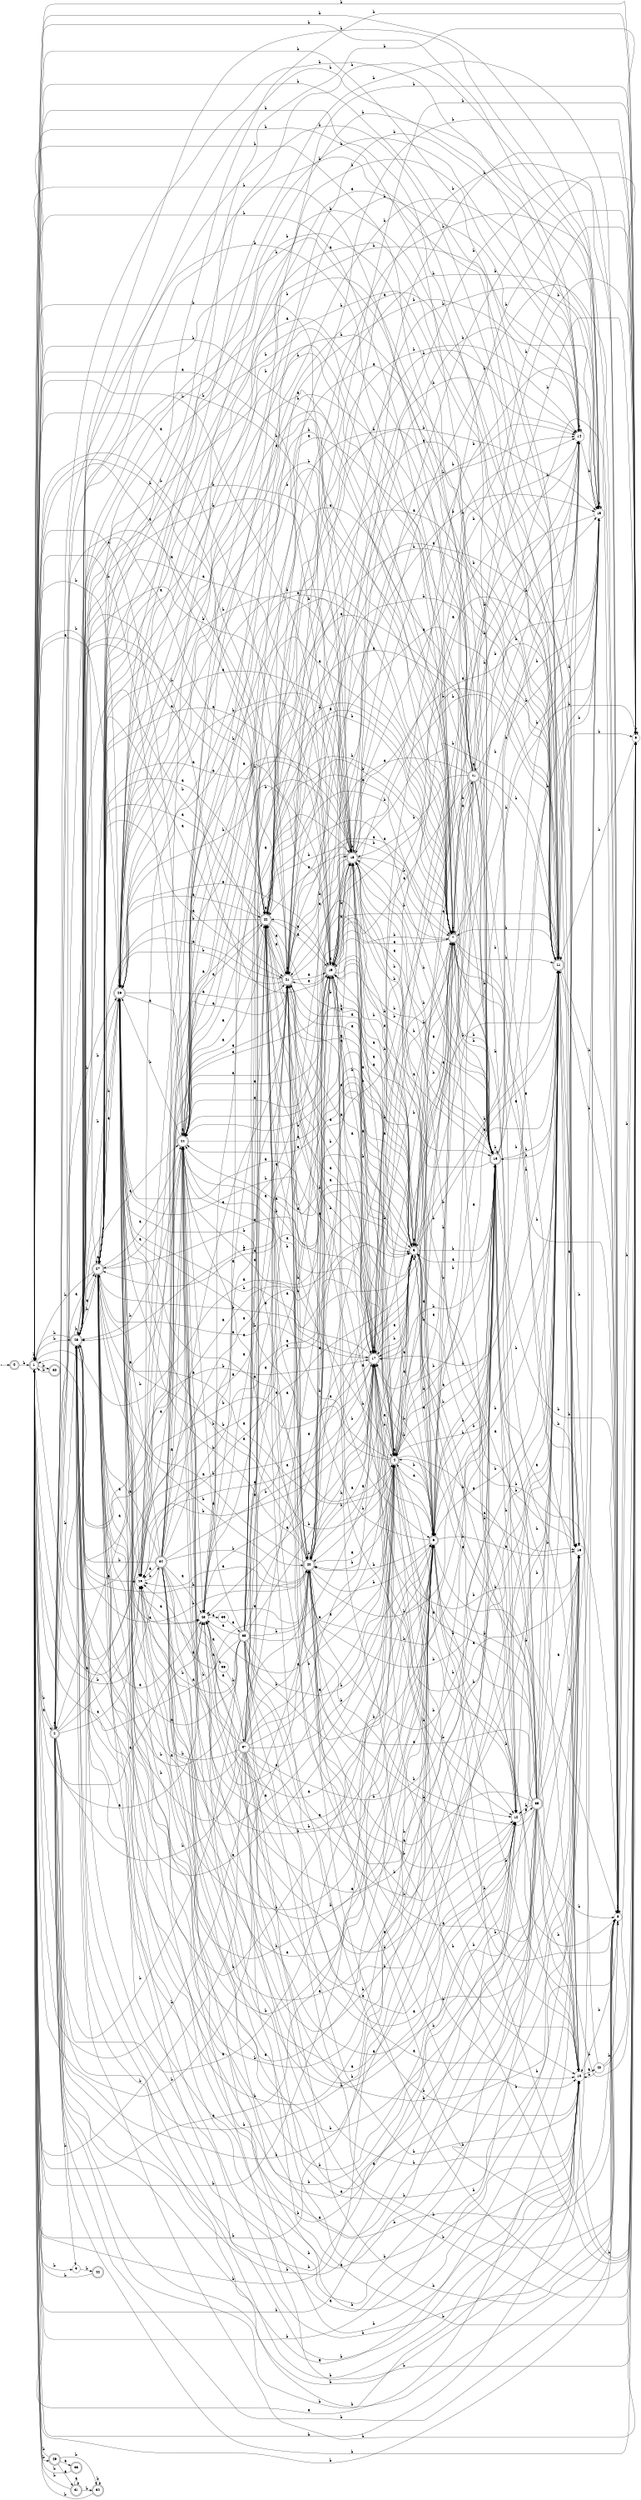 digraph finite_state_machine {
rankdir=LR;
size="20,20";
node [shape = point]; "dummy0"
node [shape = doublecircle]; "0";"dummy0" -> "0";
node [shape = doublecircle]; "1";node [shape = doublecircle]; "2";node [shape = circle]; "3";
node [shape = doublecircle]; "4";node [shape = doublecircle]; "5";node [shape = doublecircle]; "6";node [shape = doublecircle]; "7";node [shape = circle]; "8";
node [shape = circle]; "9";
node [shape = circle]; "10";
node [shape = doublecircle]; "11";node [shape = circle]; "12";
node [shape = doublecircle]; "13";node [shape = circle]; "14";
node [shape = circle]; "15";
node [shape = circle]; "16";
node [shape = doublecircle]; "17";node [shape = doublecircle]; "18";node [shape = doublecircle]; "19";node [shape = doublecircle]; "20";node [shape = doublecircle]; "21";node [shape = doublecircle]; "22";node [shape = circle]; "23";
node [shape = doublecircle]; "24";node [shape = circle]; "25";
node [shape = doublecircle]; "26";node [shape = doublecircle]; "27";node [shape = doublecircle]; "28";node [shape = doublecircle]; "29";node [shape = doublecircle]; "30";node [shape = doublecircle]; "31";node [shape = doublecircle]; "32";node [shape = doublecircle]; "33";node [shape = doublecircle]; "34";node [shape = circle]; "35";
node [shape = circle]; "36";
node [shape = doublecircle]; "37";node [shape = doublecircle]; "38";node [shape = doublecircle]; "39";node [shape = circle]; "40";
node [shape = doublecircle]; "41";node [shape = doublecircle]; "42";"0" -> "1" [label = "b"];
 "1" -> "1" [label = "b"];
 "1" -> "3" [label = "b"];
 "1" -> "6" [label = "b"];
 "1" -> "7" [label = "b"];
 "1" -> "8" [label = "b"];
 "1" -> "9" [label = "b"];
 "1" -> "10" [label = "b"];
 "1" -> "11" [label = "b"];
 "1" -> "12" [label = "b"];
 "1" -> "13" [label = "b"];
 "1" -> "14" [label = "b"];
 "1" -> "15" [label = "b"];
 "1" -> "17" [label = "b"];
 "1" -> "18" [label = "b"];
 "1" -> "20" [label = "b"];
 "1" -> "26" [label = "b"];
 "1" -> "28" [label = "b"];
 "1" -> "29" [label = "b"];
 "1" -> "30" [label = "b"];
 "1" -> "2" [label = "a"];
 "1" -> "4" [label = "a"];
 "1" -> "5" [label = "a"];
 "1" -> "16" [label = "a"];
 "1" -> "19" [label = "a"];
 "1" -> "21" [label = "a"];
 "1" -> "22" [label = "a"];
 "1" -> "23" [label = "a"];
 "1" -> "24" [label = "a"];
 "1" -> "25" [label = "a"];
 "1" -> "27" [label = "a"];
 "30" -> "1" [label = "b"];
 "29" -> "33" [label = "a"];
 "29" -> "31" [label = "a"];
 "29" -> "32" [label = "b"];
 "29" -> "1" [label = "b"];
 "33" -> "1" [label = "b"];
 "32" -> "32" [label = "b"];
 "32" -> "1" [label = "b"];
 "31" -> "31" [label = "a"];
 "31" -> "32" [label = "b"];
 "31" -> "1" [label = "b"];
 "28" -> "1" [label = "b"];
 "28" -> "6" [label = "b"];
 "28" -> "7" [label = "b"];
 "28" -> "8" [label = "b"];
 "28" -> "9" [label = "b"];
 "28" -> "10" [label = "b"];
 "28" -> "11" [label = "b"];
 "28" -> "12" [label = "b"];
 "28" -> "13" [label = "b"];
 "28" -> "14" [label = "b"];
 "28" -> "15" [label = "b"];
 "28" -> "17" [label = "b"];
 "28" -> "18" [label = "b"];
 "28" -> "20" [label = "b"];
 "28" -> "26" [label = "b"];
 "28" -> "28" [label = "b"];
 "28" -> "4" [label = "a"];
 "28" -> "5" [label = "a"];
 "28" -> "16" [label = "a"];
 "28" -> "19" [label = "a"];
 "28" -> "21" [label = "a"];
 "28" -> "22" [label = "a"];
 "28" -> "23" [label = "a"];
 "28" -> "24" [label = "a"];
 "28" -> "25" [label = "a"];
 "28" -> "27" [label = "a"];
 "27" -> "4" [label = "a"];
 "27" -> "5" [label = "a"];
 "27" -> "16" [label = "a"];
 "27" -> "19" [label = "a"];
 "27" -> "21" [label = "a"];
 "27" -> "22" [label = "a"];
 "27" -> "23" [label = "a"];
 "27" -> "24" [label = "a"];
 "27" -> "25" [label = "a"];
 "27" -> "27" [label = "a"];
 "27" -> "1" [label = "b"];
 "27" -> "6" [label = "b"];
 "27" -> "7" [label = "b"];
 "27" -> "8" [label = "b"];
 "27" -> "9" [label = "b"];
 "27" -> "10" [label = "b"];
 "27" -> "11" [label = "b"];
 "27" -> "12" [label = "b"];
 "27" -> "13" [label = "b"];
 "27" -> "14" [label = "b"];
 "27" -> "15" [label = "b"];
 "27" -> "17" [label = "b"];
 "27" -> "18" [label = "b"];
 "27" -> "20" [label = "b"];
 "27" -> "26" [label = "b"];
 "27" -> "28" [label = "b"];
 "26" -> "1" [label = "b"];
 "26" -> "6" [label = "b"];
 "26" -> "7" [label = "b"];
 "26" -> "8" [label = "b"];
 "26" -> "9" [label = "b"];
 "26" -> "10" [label = "b"];
 "26" -> "11" [label = "b"];
 "26" -> "12" [label = "b"];
 "26" -> "13" [label = "b"];
 "26" -> "14" [label = "b"];
 "26" -> "15" [label = "b"];
 "26" -> "17" [label = "b"];
 "26" -> "18" [label = "b"];
 "26" -> "20" [label = "b"];
 "26" -> "26" [label = "b"];
 "26" -> "28" [label = "b"];
 "26" -> "4" [label = "a"];
 "26" -> "5" [label = "a"];
 "26" -> "16" [label = "a"];
 "26" -> "19" [label = "a"];
 "26" -> "21" [label = "a"];
 "26" -> "22" [label = "a"];
 "26" -> "23" [label = "a"];
 "26" -> "24" [label = "a"];
 "26" -> "25" [label = "a"];
 "26" -> "27" [label = "a"];
 "25" -> "34" [label = "b"];
 "34" -> "4" [label = "a"];
 "34" -> "5" [label = "a"];
 "34" -> "16" [label = "a"];
 "34" -> "19" [label = "a"];
 "34" -> "21" [label = "a"];
 "34" -> "22" [label = "a"];
 "34" -> "23" [label = "a"];
 "34" -> "24" [label = "a"];
 "34" -> "25" [label = "a"];
 "34" -> "27" [label = "a"];
 "34" -> "1" [label = "b"];
 "34" -> "6" [label = "b"];
 "34" -> "7" [label = "b"];
 "34" -> "8" [label = "b"];
 "34" -> "9" [label = "b"];
 "34" -> "10" [label = "b"];
 "34" -> "11" [label = "b"];
 "34" -> "12" [label = "b"];
 "34" -> "13" [label = "b"];
 "34" -> "14" [label = "b"];
 "34" -> "15" [label = "b"];
 "34" -> "17" [label = "b"];
 "34" -> "18" [label = "b"];
 "34" -> "20" [label = "b"];
 "34" -> "26" [label = "b"];
 "34" -> "28" [label = "b"];
 "24" -> "4" [label = "a"];
 "24" -> "5" [label = "a"];
 "24" -> "16" [label = "a"];
 "24" -> "19" [label = "a"];
 "24" -> "21" [label = "a"];
 "24" -> "22" [label = "a"];
 "24" -> "23" [label = "a"];
 "24" -> "24" [label = "a"];
 "24" -> "25" [label = "a"];
 "24" -> "27" [label = "a"];
 "24" -> "1" [label = "b"];
 "24" -> "6" [label = "b"];
 "24" -> "7" [label = "b"];
 "24" -> "8" [label = "b"];
 "24" -> "9" [label = "b"];
 "24" -> "10" [label = "b"];
 "24" -> "11" [label = "b"];
 "24" -> "12" [label = "b"];
 "24" -> "13" [label = "b"];
 "24" -> "14" [label = "b"];
 "24" -> "15" [label = "b"];
 "24" -> "17" [label = "b"];
 "24" -> "18" [label = "b"];
 "24" -> "20" [label = "b"];
 "24" -> "26" [label = "b"];
 "24" -> "28" [label = "b"];
 "23" -> "35" [label = "a"];
 "23" -> "36" [label = "a"];
 "36" -> "37" [label = "b"];
 "37" -> "4" [label = "a"];
 "37" -> "5" [label = "a"];
 "37" -> "16" [label = "a"];
 "37" -> "19" [label = "a"];
 "37" -> "21" [label = "a"];
 "37" -> "22" [label = "a"];
 "37" -> "23" [label = "a"];
 "37" -> "24" [label = "a"];
 "37" -> "25" [label = "a"];
 "37" -> "27" [label = "a"];
 "37" -> "1" [label = "b"];
 "37" -> "6" [label = "b"];
 "37" -> "7" [label = "b"];
 "37" -> "8" [label = "b"];
 "37" -> "9" [label = "b"];
 "37" -> "10" [label = "b"];
 "37" -> "11" [label = "b"];
 "37" -> "12" [label = "b"];
 "37" -> "13" [label = "b"];
 "37" -> "14" [label = "b"];
 "37" -> "15" [label = "b"];
 "37" -> "17" [label = "b"];
 "37" -> "18" [label = "b"];
 "37" -> "20" [label = "b"];
 "37" -> "26" [label = "b"];
 "37" -> "28" [label = "b"];
 "35" -> "38" [label = "a"];
 "38" -> "4" [label = "a"];
 "38" -> "5" [label = "a"];
 "38" -> "16" [label = "a"];
 "38" -> "19" [label = "a"];
 "38" -> "21" [label = "a"];
 "38" -> "22" [label = "a"];
 "38" -> "23" [label = "a"];
 "38" -> "24" [label = "a"];
 "38" -> "25" [label = "a"];
 "38" -> "27" [label = "a"];
 "38" -> "1" [label = "b"];
 "38" -> "6" [label = "b"];
 "38" -> "7" [label = "b"];
 "38" -> "8" [label = "b"];
 "38" -> "9" [label = "b"];
 "38" -> "10" [label = "b"];
 "38" -> "11" [label = "b"];
 "38" -> "12" [label = "b"];
 "38" -> "13" [label = "b"];
 "38" -> "14" [label = "b"];
 "38" -> "15" [label = "b"];
 "38" -> "17" [label = "b"];
 "38" -> "18" [label = "b"];
 "38" -> "20" [label = "b"];
 "38" -> "26" [label = "b"];
 "38" -> "28" [label = "b"];
 "22" -> "4" [label = "a"];
 "22" -> "5" [label = "a"];
 "22" -> "16" [label = "a"];
 "22" -> "19" [label = "a"];
 "22" -> "21" [label = "a"];
 "22" -> "22" [label = "a"];
 "22" -> "23" [label = "a"];
 "22" -> "24" [label = "a"];
 "22" -> "25" [label = "a"];
 "22" -> "27" [label = "a"];
 "22" -> "1" [label = "b"];
 "22" -> "6" [label = "b"];
 "22" -> "7" [label = "b"];
 "22" -> "8" [label = "b"];
 "22" -> "9" [label = "b"];
 "22" -> "10" [label = "b"];
 "22" -> "11" [label = "b"];
 "22" -> "12" [label = "b"];
 "22" -> "13" [label = "b"];
 "22" -> "14" [label = "b"];
 "22" -> "15" [label = "b"];
 "22" -> "17" [label = "b"];
 "22" -> "18" [label = "b"];
 "22" -> "20" [label = "b"];
 "22" -> "26" [label = "b"];
 "22" -> "28" [label = "b"];
 "21" -> "4" [label = "a"];
 "21" -> "5" [label = "a"];
 "21" -> "16" [label = "a"];
 "21" -> "19" [label = "a"];
 "21" -> "21" [label = "a"];
 "21" -> "22" [label = "a"];
 "21" -> "23" [label = "a"];
 "21" -> "24" [label = "a"];
 "21" -> "25" [label = "a"];
 "21" -> "27" [label = "a"];
 "21" -> "1" [label = "b"];
 "21" -> "6" [label = "b"];
 "21" -> "7" [label = "b"];
 "21" -> "8" [label = "b"];
 "21" -> "9" [label = "b"];
 "21" -> "10" [label = "b"];
 "21" -> "11" [label = "b"];
 "21" -> "12" [label = "b"];
 "21" -> "13" [label = "b"];
 "21" -> "14" [label = "b"];
 "21" -> "15" [label = "b"];
 "21" -> "17" [label = "b"];
 "21" -> "18" [label = "b"];
 "21" -> "20" [label = "b"];
 "21" -> "26" [label = "b"];
 "21" -> "28" [label = "b"];
 "20" -> "1" [label = "b"];
 "20" -> "6" [label = "b"];
 "20" -> "7" [label = "b"];
 "20" -> "8" [label = "b"];
 "20" -> "9" [label = "b"];
 "20" -> "10" [label = "b"];
 "20" -> "11" [label = "b"];
 "20" -> "12" [label = "b"];
 "20" -> "13" [label = "b"];
 "20" -> "14" [label = "b"];
 "20" -> "15" [label = "b"];
 "20" -> "17" [label = "b"];
 "20" -> "18" [label = "b"];
 "20" -> "20" [label = "b"];
 "20" -> "26" [label = "b"];
 "20" -> "28" [label = "b"];
 "20" -> "4" [label = "a"];
 "20" -> "5" [label = "a"];
 "20" -> "16" [label = "a"];
 "20" -> "19" [label = "a"];
 "20" -> "21" [label = "a"];
 "20" -> "22" [label = "a"];
 "20" -> "23" [label = "a"];
 "20" -> "24" [label = "a"];
 "20" -> "25" [label = "a"];
 "20" -> "27" [label = "a"];
 "19" -> "4" [label = "a"];
 "19" -> "5" [label = "a"];
 "19" -> "16" [label = "a"];
 "19" -> "19" [label = "a"];
 "19" -> "21" [label = "a"];
 "19" -> "22" [label = "a"];
 "19" -> "23" [label = "a"];
 "19" -> "24" [label = "a"];
 "19" -> "25" [label = "a"];
 "19" -> "27" [label = "a"];
 "19" -> "1" [label = "b"];
 "19" -> "6" [label = "b"];
 "19" -> "7" [label = "b"];
 "19" -> "8" [label = "b"];
 "19" -> "9" [label = "b"];
 "19" -> "10" [label = "b"];
 "19" -> "11" [label = "b"];
 "19" -> "12" [label = "b"];
 "19" -> "13" [label = "b"];
 "19" -> "14" [label = "b"];
 "19" -> "15" [label = "b"];
 "19" -> "17" [label = "b"];
 "19" -> "18" [label = "b"];
 "19" -> "20" [label = "b"];
 "19" -> "26" [label = "b"];
 "19" -> "28" [label = "b"];
 "18" -> "1" [label = "b"];
 "18" -> "6" [label = "b"];
 "18" -> "7" [label = "b"];
 "18" -> "8" [label = "b"];
 "18" -> "9" [label = "b"];
 "18" -> "10" [label = "b"];
 "18" -> "11" [label = "b"];
 "18" -> "12" [label = "b"];
 "18" -> "13" [label = "b"];
 "18" -> "14" [label = "b"];
 "18" -> "15" [label = "b"];
 "18" -> "17" [label = "b"];
 "18" -> "18" [label = "b"];
 "18" -> "20" [label = "b"];
 "18" -> "26" [label = "b"];
 "18" -> "28" [label = "b"];
 "18" -> "4" [label = "a"];
 "18" -> "5" [label = "a"];
 "18" -> "16" [label = "a"];
 "18" -> "19" [label = "a"];
 "18" -> "21" [label = "a"];
 "18" -> "22" [label = "a"];
 "18" -> "23" [label = "a"];
 "18" -> "24" [label = "a"];
 "18" -> "25" [label = "a"];
 "18" -> "27" [label = "a"];
 "17" -> "1" [label = "b"];
 "17" -> "6" [label = "b"];
 "17" -> "7" [label = "b"];
 "17" -> "8" [label = "b"];
 "17" -> "9" [label = "b"];
 "17" -> "10" [label = "b"];
 "17" -> "11" [label = "b"];
 "17" -> "12" [label = "b"];
 "17" -> "13" [label = "b"];
 "17" -> "14" [label = "b"];
 "17" -> "15" [label = "b"];
 "17" -> "17" [label = "b"];
 "17" -> "18" [label = "b"];
 "17" -> "20" [label = "b"];
 "17" -> "26" [label = "b"];
 "17" -> "28" [label = "b"];
 "17" -> "4" [label = "a"];
 "17" -> "5" [label = "a"];
 "17" -> "16" [label = "a"];
 "17" -> "19" [label = "a"];
 "17" -> "21" [label = "a"];
 "17" -> "22" [label = "a"];
 "17" -> "23" [label = "a"];
 "17" -> "24" [label = "a"];
 "17" -> "25" [label = "a"];
 "17" -> "27" [label = "a"];
 "16" -> "17" [label = "b"];
 "15" -> "17" [label = "b"];
 "15" -> "15" [label = "b"];
 "14" -> "17" [label = "b"];
 "14" -> "14" [label = "b"];
 "14" -> "15" [label = "b"];
 "13" -> "1" [label = "b"];
 "13" -> "6" [label = "b"];
 "13" -> "7" [label = "b"];
 "13" -> "8" [label = "b"];
 "13" -> "9" [label = "b"];
 "13" -> "10" [label = "b"];
 "13" -> "11" [label = "b"];
 "13" -> "12" [label = "b"];
 "13" -> "13" [label = "b"];
 "13" -> "14" [label = "b"];
 "13" -> "15" [label = "b"];
 "13" -> "17" [label = "b"];
 "13" -> "18" [label = "b"];
 "13" -> "20" [label = "b"];
 "13" -> "26" [label = "b"];
 "13" -> "28" [label = "b"];
 "13" -> "4" [label = "a"];
 "13" -> "5" [label = "a"];
 "13" -> "16" [label = "a"];
 "13" -> "19" [label = "a"];
 "13" -> "21" [label = "a"];
 "13" -> "22" [label = "a"];
 "13" -> "23" [label = "a"];
 "13" -> "24" [label = "a"];
 "13" -> "25" [label = "a"];
 "13" -> "27" [label = "a"];
 "12" -> "39" [label = "a"];
 "39" -> "1" [label = "b"];
 "39" -> "6" [label = "b"];
 "39" -> "7" [label = "b"];
 "39" -> "8" [label = "b"];
 "39" -> "9" [label = "b"];
 "39" -> "10" [label = "b"];
 "39" -> "11" [label = "b"];
 "39" -> "12" [label = "b"];
 "39" -> "13" [label = "b"];
 "39" -> "14" [label = "b"];
 "39" -> "15" [label = "b"];
 "39" -> "17" [label = "b"];
 "39" -> "18" [label = "b"];
 "39" -> "20" [label = "b"];
 "39" -> "26" [label = "b"];
 "39" -> "28" [label = "b"];
 "39" -> "4" [label = "a"];
 "39" -> "5" [label = "a"];
 "39" -> "16" [label = "a"];
 "39" -> "19" [label = "a"];
 "39" -> "21" [label = "a"];
 "39" -> "22" [label = "a"];
 "39" -> "23" [label = "a"];
 "39" -> "24" [label = "a"];
 "39" -> "25" [label = "a"];
 "39" -> "27" [label = "a"];
 "11" -> "1" [label = "b"];
 "11" -> "6" [label = "b"];
 "11" -> "7" [label = "b"];
 "11" -> "8" [label = "b"];
 "11" -> "9" [label = "b"];
 "11" -> "10" [label = "b"];
 "11" -> "11" [label = "b"];
 "11" -> "12" [label = "b"];
 "11" -> "13" [label = "b"];
 "11" -> "14" [label = "b"];
 "11" -> "15" [label = "b"];
 "11" -> "17" [label = "b"];
 "11" -> "18" [label = "b"];
 "11" -> "20" [label = "b"];
 "11" -> "26" [label = "b"];
 "11" -> "28" [label = "b"];
 "11" -> "4" [label = "a"];
 "11" -> "5" [label = "a"];
 "11" -> "16" [label = "a"];
 "11" -> "19" [label = "a"];
 "11" -> "21" [label = "a"];
 "11" -> "22" [label = "a"];
 "11" -> "23" [label = "a"];
 "11" -> "24" [label = "a"];
 "11" -> "25" [label = "a"];
 "11" -> "27" [label = "a"];
 "10" -> "40" [label = "a"];
 "40" -> "8" [label = "b"];
 "40" -> "9" [label = "b"];
 "40" -> "10" [label = "b"];
 "40" -> "11" [label = "b"];
 "9" -> "8" [label = "b"];
 "9" -> "9" [label = "b"];
 "9" -> "10" [label = "b"];
 "9" -> "11" [label = "b"];
 "8" -> "8" [label = "b"];
 "8" -> "9" [label = "b"];
 "8" -> "10" [label = "b"];
 "8" -> "11" [label = "b"];
 "7" -> "1" [label = "b"];
 "7" -> "6" [label = "b"];
 "7" -> "7" [label = "b"];
 "7" -> "8" [label = "b"];
 "7" -> "9" [label = "b"];
 "7" -> "10" [label = "b"];
 "7" -> "11" [label = "b"];
 "7" -> "12" [label = "b"];
 "7" -> "13" [label = "b"];
 "7" -> "14" [label = "b"];
 "7" -> "15" [label = "b"];
 "7" -> "17" [label = "b"];
 "7" -> "18" [label = "b"];
 "7" -> "20" [label = "b"];
 "7" -> "26" [label = "b"];
 "7" -> "28" [label = "b"];
 "7" -> "4" [label = "a"];
 "7" -> "5" [label = "a"];
 "7" -> "41" [label = "a"];
 "7" -> "16" [label = "a"];
 "7" -> "19" [label = "a"];
 "7" -> "21" [label = "a"];
 "7" -> "22" [label = "a"];
 "7" -> "23" [label = "a"];
 "7" -> "24" [label = "a"];
 "7" -> "25" [label = "a"];
 "7" -> "27" [label = "a"];
 "41" -> "4" [label = "a"];
 "41" -> "5" [label = "a"];
 "41" -> "41" [label = "a"];
 "41" -> "16" [label = "a"];
 "41" -> "19" [label = "a"];
 "41" -> "21" [label = "a"];
 "41" -> "22" [label = "a"];
 "41" -> "23" [label = "a"];
 "41" -> "24" [label = "a"];
 "41" -> "25" [label = "a"];
 "41" -> "27" [label = "a"];
 "41" -> "1" [label = "b"];
 "41" -> "6" [label = "b"];
 "41" -> "7" [label = "b"];
 "41" -> "8" [label = "b"];
 "41" -> "9" [label = "b"];
 "41" -> "10" [label = "b"];
 "41" -> "11" [label = "b"];
 "41" -> "12" [label = "b"];
 "41" -> "13" [label = "b"];
 "41" -> "14" [label = "b"];
 "41" -> "15" [label = "b"];
 "41" -> "17" [label = "b"];
 "41" -> "18" [label = "b"];
 "41" -> "20" [label = "b"];
 "41" -> "26" [label = "b"];
 "41" -> "28" [label = "b"];
 "6" -> "1" [label = "b"];
 "6" -> "6" [label = "b"];
 "6" -> "7" [label = "b"];
 "6" -> "8" [label = "b"];
 "6" -> "9" [label = "b"];
 "6" -> "10" [label = "b"];
 "6" -> "11" [label = "b"];
 "6" -> "12" [label = "b"];
 "6" -> "13" [label = "b"];
 "6" -> "14" [label = "b"];
 "6" -> "15" [label = "b"];
 "6" -> "17" [label = "b"];
 "6" -> "18" [label = "b"];
 "6" -> "20" [label = "b"];
 "6" -> "26" [label = "b"];
 "6" -> "28" [label = "b"];
 "6" -> "4" [label = "a"];
 "6" -> "5" [label = "a"];
 "6" -> "16" [label = "a"];
 "6" -> "19" [label = "a"];
 "6" -> "21" [label = "a"];
 "6" -> "22" [label = "a"];
 "6" -> "23" [label = "a"];
 "6" -> "24" [label = "a"];
 "6" -> "25" [label = "a"];
 "6" -> "27" [label = "a"];
 "5" -> "4" [label = "a"];
 "5" -> "5" [label = "a"];
 "5" -> "16" [label = "a"];
 "5" -> "19" [label = "a"];
 "5" -> "21" [label = "a"];
 "5" -> "22" [label = "a"];
 "5" -> "23" [label = "a"];
 "5" -> "24" [label = "a"];
 "5" -> "25" [label = "a"];
 "5" -> "27" [label = "a"];
 "5" -> "1" [label = "b"];
 "5" -> "6" [label = "b"];
 "5" -> "7" [label = "b"];
 "5" -> "8" [label = "b"];
 "5" -> "9" [label = "b"];
 "5" -> "10" [label = "b"];
 "5" -> "11" [label = "b"];
 "5" -> "12" [label = "b"];
 "5" -> "13" [label = "b"];
 "5" -> "14" [label = "b"];
 "5" -> "15" [label = "b"];
 "5" -> "17" [label = "b"];
 "5" -> "18" [label = "b"];
 "5" -> "20" [label = "b"];
 "5" -> "26" [label = "b"];
 "5" -> "28" [label = "b"];
 "4" -> "4" [label = "a"];
 "4" -> "5" [label = "a"];
 "4" -> "16" [label = "a"];
 "4" -> "19" [label = "a"];
 "4" -> "21" [label = "a"];
 "4" -> "22" [label = "a"];
 "4" -> "23" [label = "a"];
 "4" -> "24" [label = "a"];
 "4" -> "25" [label = "a"];
 "4" -> "27" [label = "a"];
 "4" -> "1" [label = "b"];
 "4" -> "6" [label = "b"];
 "4" -> "7" [label = "b"];
 "4" -> "8" [label = "b"];
 "4" -> "9" [label = "b"];
 "4" -> "10" [label = "b"];
 "4" -> "11" [label = "b"];
 "4" -> "12" [label = "b"];
 "4" -> "13" [label = "b"];
 "4" -> "14" [label = "b"];
 "4" -> "15" [label = "b"];
 "4" -> "17" [label = "b"];
 "4" -> "18" [label = "b"];
 "4" -> "20" [label = "b"];
 "4" -> "26" [label = "b"];
 "4" -> "28" [label = "b"];
 "3" -> "42" [label = "b"];
 "42" -> "1" [label = "b"];
 "2" -> "2" [label = "a"];
 "2" -> "4" [label = "a"];
 "2" -> "5" [label = "a"];
 "2" -> "16" [label = "a"];
 "2" -> "19" [label = "a"];
 "2" -> "21" [label = "a"];
 "2" -> "22" [label = "a"];
 "2" -> "23" [label = "a"];
 "2" -> "24" [label = "a"];
 "2" -> "25" [label = "a"];
 "2" -> "27" [label = "a"];
 "2" -> "1" [label = "b"];
 "2" -> "3" [label = "b"];
 "2" -> "6" [label = "b"];
 "2" -> "7" [label = "b"];
 "2" -> "8" [label = "b"];
 "2" -> "9" [label = "b"];
 "2" -> "10" [label = "b"];
 "2" -> "11" [label = "b"];
 "2" -> "12" [label = "b"];
 "2" -> "13" [label = "b"];
 "2" -> "14" [label = "b"];
 "2" -> "15" [label = "b"];
 "2" -> "17" [label = "b"];
 "2" -> "18" [label = "b"];
 "2" -> "20" [label = "b"];
 "2" -> "26" [label = "b"];
 "2" -> "28" [label = "b"];
 }
